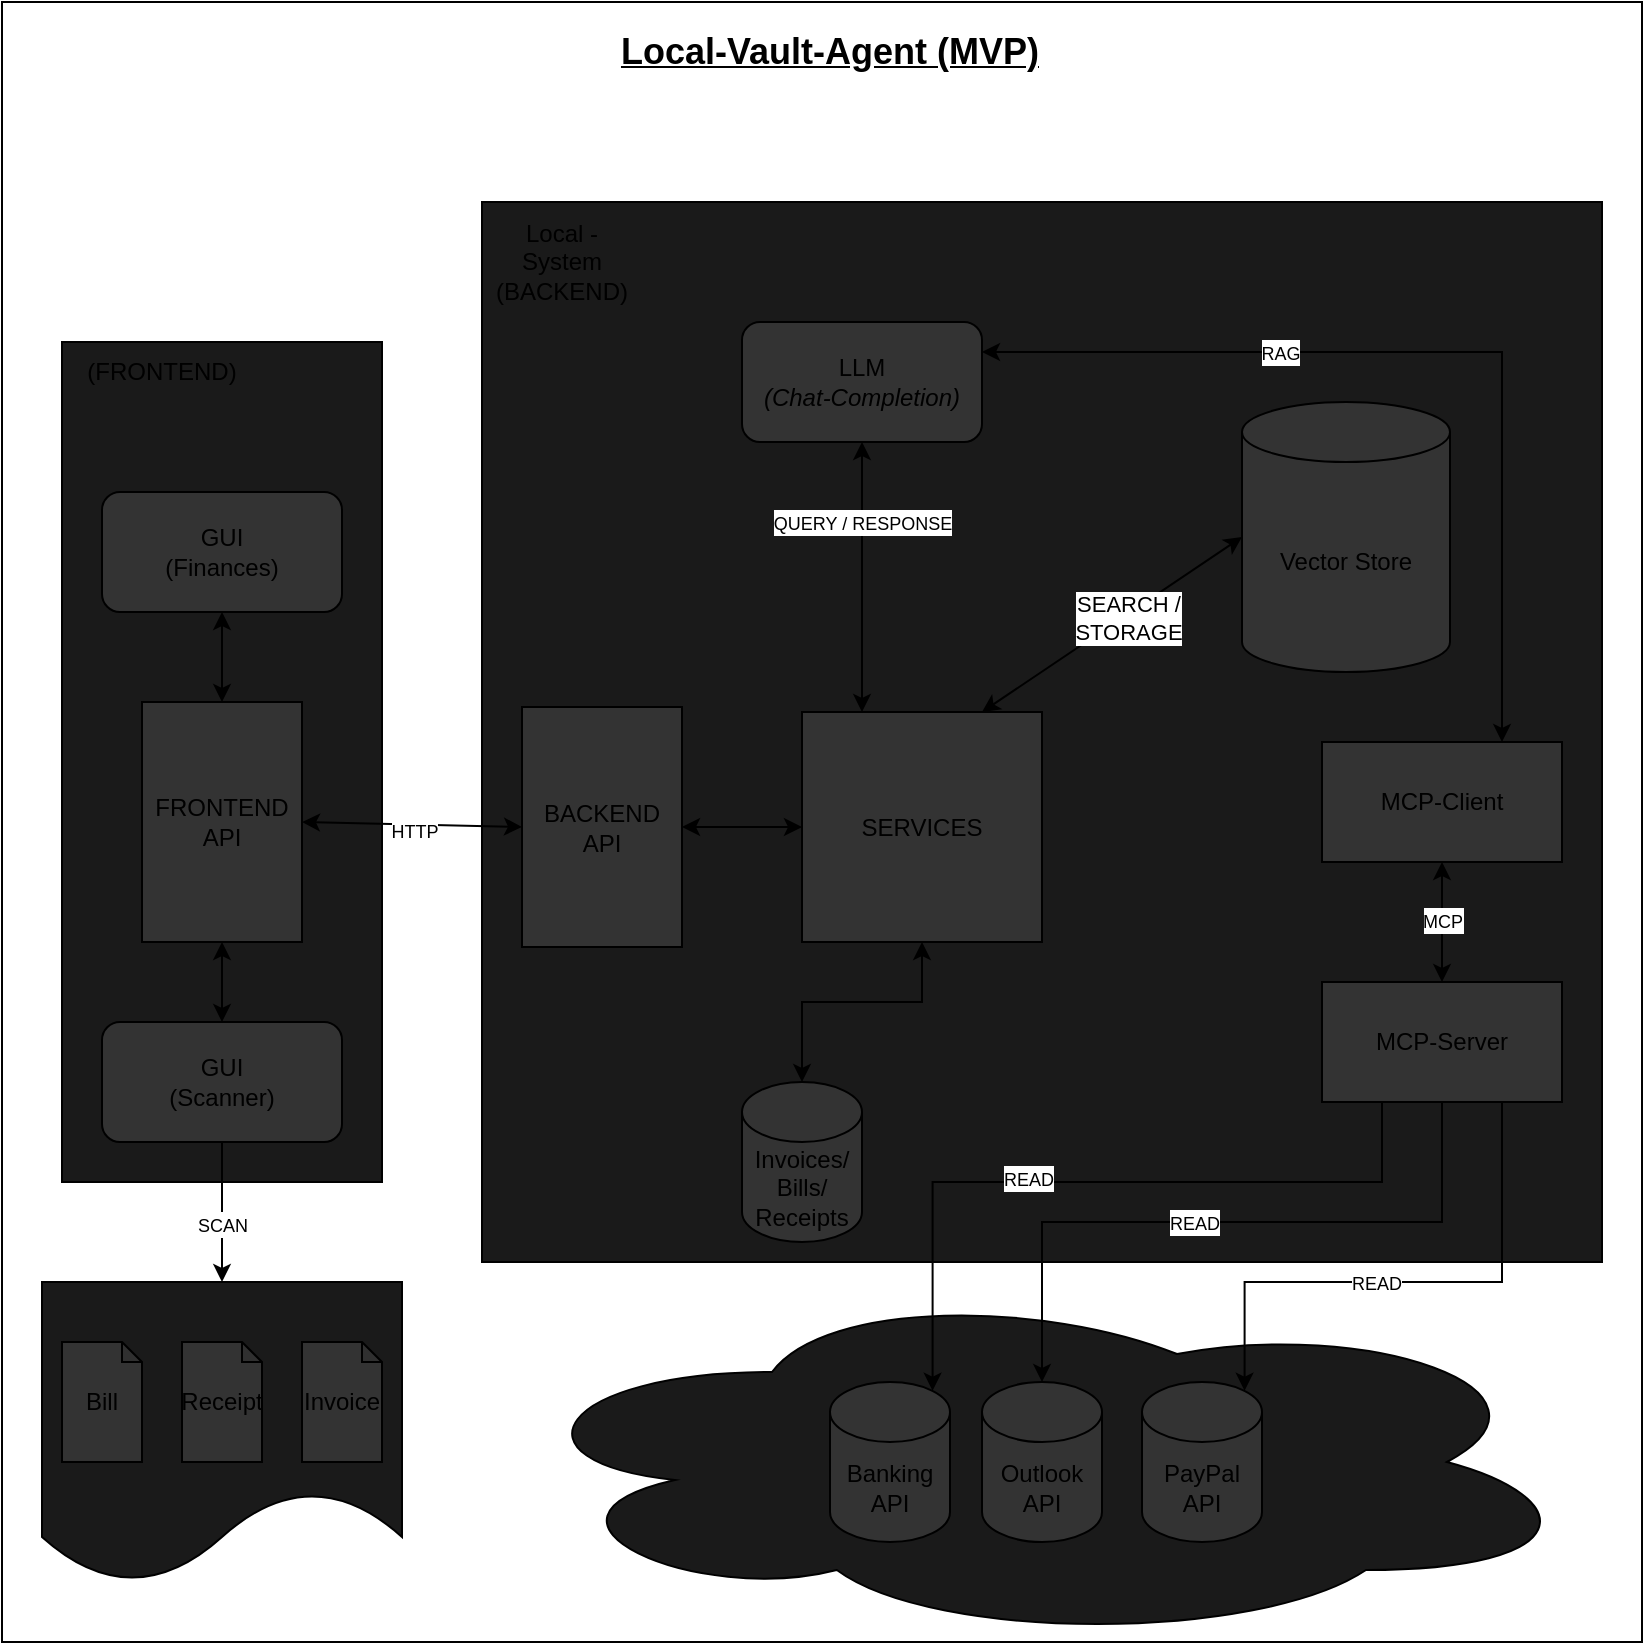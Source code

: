 <mxfile version="27.0.9">
  <diagram name="Seite-1" id="-_wG0j3YZdGXryk_u6eL">
    <mxGraphModel dx="1678" dy="989" grid="1" gridSize="10" guides="1" tooltips="1" connect="1" arrows="1" fold="1" page="1" pageScale="1" pageWidth="827" pageHeight="1169" math="0" shadow="0">
      <root>
        <mxCell id="0" />
        <mxCell id="1" parent="0" />
        <mxCell id="qP_SuoLWKLP2ICNeV3u9-1" value="" style="rounded=0;whiteSpace=wrap;html=1;" vertex="1" parent="1">
          <mxGeometry width="820" height="820" as="geometry" />
        </mxCell>
        <mxCell id="qP_SuoLWKLP2ICNeV3u9-3" value="" style="rounded=0;whiteSpace=wrap;html=1;fillColor=#1A1A1A;" vertex="1" parent="1">
          <mxGeometry x="30" y="170" width="160" height="420" as="geometry" />
        </mxCell>
        <mxCell id="qP_SuoLWKLP2ICNeV3u9-4" value="" style="rounded=0;whiteSpace=wrap;html=1;fillColor=#1A1A1A;" vertex="1" parent="1">
          <mxGeometry x="240" y="100" width="560" height="530" as="geometry" />
        </mxCell>
        <mxCell id="qP_SuoLWKLP2ICNeV3u9-5" value="Local - System&lt;div&gt;(BACKEND)&lt;/div&gt;" style="text;html=1;align=center;verticalAlign=middle;whiteSpace=wrap;rounded=0;" vertex="1" parent="1">
          <mxGeometry x="250" y="100" width="60" height="60" as="geometry" />
        </mxCell>
        <mxCell id="qP_SuoLWKLP2ICNeV3u9-6" value="&lt;font style=&quot;font-size: 18px;&quot;&gt;&lt;b&gt;&lt;u&gt;Local-Vault-Agent (MVP)&lt;/u&gt;&lt;/b&gt;&lt;/font&gt;" style="text;html=1;align=center;verticalAlign=middle;whiteSpace=wrap;rounded=0;" vertex="1" parent="1">
          <mxGeometry x="296" y="10" width="236" height="30" as="geometry" />
        </mxCell>
        <mxCell id="qP_SuoLWKLP2ICNeV3u9-7" value="(FRONTEND)" style="text;html=1;align=center;verticalAlign=middle;whiteSpace=wrap;rounded=0;" vertex="1" parent="1">
          <mxGeometry x="30" y="170" width="100" height="30" as="geometry" />
        </mxCell>
        <mxCell id="qP_SuoLWKLP2ICNeV3u9-8" value="BACKEND&lt;div&gt;API&lt;/div&gt;" style="rounded=0;whiteSpace=wrap;html=1;fillColor=#333333;" vertex="1" parent="1">
          <mxGeometry x="260" y="352.5" width="80" height="120" as="geometry" />
        </mxCell>
        <mxCell id="qP_SuoLWKLP2ICNeV3u9-10" value="GUI&lt;div&gt;(Finances)&lt;/div&gt;" style="rounded=1;whiteSpace=wrap;html=1;fillColor=#333333;" vertex="1" parent="1">
          <mxGeometry x="50" y="245" width="120" height="60" as="geometry" />
        </mxCell>
        <mxCell id="qP_SuoLWKLP2ICNeV3u9-12" value="FRONTEND&lt;div&gt;API&lt;/div&gt;" style="rounded=0;whiteSpace=wrap;html=1;fillColor=#333333;" vertex="1" parent="1">
          <mxGeometry x="70" y="350" width="80" height="120" as="geometry" />
        </mxCell>
        <mxCell id="qP_SuoLWKLP2ICNeV3u9-13" value="" style="endArrow=classic;startArrow=classic;html=1;rounded=0;entryX=0.5;entryY=1;entryDx=0;entryDy=0;exitX=0.5;exitY=0;exitDx=0;exitDy=0;" edge="1" parent="1" source="qP_SuoLWKLP2ICNeV3u9-12" target="qP_SuoLWKLP2ICNeV3u9-10">
          <mxGeometry width="50" height="50" relative="1" as="geometry">
            <mxPoint x="370" y="440" as="sourcePoint" />
            <mxPoint x="420" y="390" as="targetPoint" />
          </mxGeometry>
        </mxCell>
        <mxCell id="qP_SuoLWKLP2ICNeV3u9-14" value="" style="endArrow=classic;startArrow=classic;html=1;rounded=0;exitX=1;exitY=0.5;exitDx=0;exitDy=0;entryX=0;entryY=0.5;entryDx=0;entryDy=0;" edge="1" parent="1" source="qP_SuoLWKLP2ICNeV3u9-12" target="qP_SuoLWKLP2ICNeV3u9-8">
          <mxGeometry width="50" height="50" relative="1" as="geometry">
            <mxPoint x="370" y="440" as="sourcePoint" />
            <mxPoint x="420" y="390" as="targetPoint" />
          </mxGeometry>
        </mxCell>
        <mxCell id="qP_SuoLWKLP2ICNeV3u9-15" value="&lt;font style=&quot;font-size: 9px;&quot;&gt;HTTP&lt;/font&gt;" style="edgeLabel;html=1;align=center;verticalAlign=middle;resizable=0;points=[];" vertex="1" connectable="0" parent="qP_SuoLWKLP2ICNeV3u9-14">
          <mxGeometry x="0.01" y="-2" relative="1" as="geometry">
            <mxPoint as="offset" />
          </mxGeometry>
        </mxCell>
        <mxCell id="qP_SuoLWKLP2ICNeV3u9-16" value="" style="ellipse;shape=cloud;whiteSpace=wrap;html=1;fillColor=#1A1A1A;" vertex="1" parent="1">
          <mxGeometry x="250" y="640" width="540" height="180" as="geometry" />
        </mxCell>
        <mxCell id="qP_SuoLWKLP2ICNeV3u9-17" value="PayPal&lt;div&gt;API&lt;/div&gt;" style="shape=cylinder3;whiteSpace=wrap;html=1;boundedLbl=1;backgroundOutline=1;size=15;fillColor=#333333;" vertex="1" parent="1">
          <mxGeometry x="570" y="690" width="60" height="80" as="geometry" />
        </mxCell>
        <mxCell id="qP_SuoLWKLP2ICNeV3u9-18" value="Banking&lt;div&gt;API&lt;/div&gt;" style="shape=cylinder3;whiteSpace=wrap;html=1;boundedLbl=1;backgroundOutline=1;size=15;fillColor=#333333;" vertex="1" parent="1">
          <mxGeometry x="414" y="690" width="60" height="80" as="geometry" />
        </mxCell>
        <mxCell id="qP_SuoLWKLP2ICNeV3u9-19" value="MCP-Server" style="rounded=0;whiteSpace=wrap;html=1;fillColor=#333333;" vertex="1" parent="1">
          <mxGeometry x="660" y="490" width="120" height="60" as="geometry" />
        </mxCell>
        <mxCell id="qP_SuoLWKLP2ICNeV3u9-20" style="edgeStyle=orthogonalEdgeStyle;rounded=0;orthogonalLoop=1;jettySize=auto;html=1;entryX=0.855;entryY=0;entryDx=0;entryDy=4.35;entryPerimeter=0;exitX=0.75;exitY=1;exitDx=0;exitDy=0;" edge="1" parent="1" source="qP_SuoLWKLP2ICNeV3u9-19" target="qP_SuoLWKLP2ICNeV3u9-17">
          <mxGeometry relative="1" as="geometry">
            <mxPoint x="720" y="470.0" as="sourcePoint" />
            <mxPoint x="621.3" y="734.35" as="targetPoint" />
            <Array as="points">
              <mxPoint x="750" y="640" />
              <mxPoint x="621" y="640" />
            </Array>
          </mxGeometry>
        </mxCell>
        <mxCell id="qP_SuoLWKLP2ICNeV3u9-22" value="&lt;font style=&quot;font-size: 9px;&quot;&gt;READ&lt;/font&gt;" style="edgeLabel;html=1;align=center;verticalAlign=middle;resizable=0;points=[];" vertex="1" connectable="0" parent="qP_SuoLWKLP2ICNeV3u9-20">
          <mxGeometry x="0.357" relative="1" as="geometry">
            <mxPoint x="32" as="offset" />
          </mxGeometry>
        </mxCell>
        <mxCell id="qP_SuoLWKLP2ICNeV3u9-21" style="edgeStyle=orthogonalEdgeStyle;rounded=0;orthogonalLoop=1;jettySize=auto;html=1;exitX=0.25;exitY=1;exitDx=0;exitDy=0;entryX=0.855;entryY=0;entryDx=0;entryDy=4.35;entryPerimeter=0;" edge="1" parent="1" source="qP_SuoLWKLP2ICNeV3u9-19" target="qP_SuoLWKLP2ICNeV3u9-18">
          <mxGeometry relative="1" as="geometry">
            <Array as="points">
              <mxPoint x="690" y="590" />
              <mxPoint x="465" y="590" />
            </Array>
          </mxGeometry>
        </mxCell>
        <mxCell id="qP_SuoLWKLP2ICNeV3u9-23" value="&lt;font style=&quot;font-size: 9px;&quot;&gt;READ&lt;/font&gt;" style="edgeLabel;html=1;align=center;verticalAlign=middle;resizable=0;points=[];" vertex="1" connectable="0" parent="qP_SuoLWKLP2ICNeV3u9-21">
          <mxGeometry x="0.175" y="-2" relative="1" as="geometry">
            <mxPoint as="offset" />
          </mxGeometry>
        </mxCell>
        <mxCell id="qP_SuoLWKLP2ICNeV3u9-24" value="MCP-Client" style="rounded=0;whiteSpace=wrap;html=1;fillColor=#333333;" vertex="1" parent="1">
          <mxGeometry x="660" y="370" width="120" height="60" as="geometry" />
        </mxCell>
        <mxCell id="qP_SuoLWKLP2ICNeV3u9-26" value="Vector Store" style="shape=cylinder3;whiteSpace=wrap;html=1;boundedLbl=1;backgroundOutline=1;size=15;fillColor=#333333;" vertex="1" parent="1">
          <mxGeometry x="620" y="200" width="104" height="135" as="geometry" />
        </mxCell>
        <mxCell id="qP_SuoLWKLP2ICNeV3u9-27" value="LLM&lt;div&gt;&lt;i&gt;(Chat-Completion)&lt;/i&gt;&lt;/div&gt;" style="rounded=1;whiteSpace=wrap;html=1;fillColor=#333333;" vertex="1" parent="1">
          <mxGeometry x="370" y="160" width="120" height="60" as="geometry" />
        </mxCell>
        <mxCell id="qP_SuoLWKLP2ICNeV3u9-28" value="" style="endArrow=classic;startArrow=classic;html=1;rounded=0;entryX=0.5;entryY=1;entryDx=0;entryDy=0;exitX=0.5;exitY=0;exitDx=0;exitDy=0;" edge="1" parent="1" source="qP_SuoLWKLP2ICNeV3u9-19" target="qP_SuoLWKLP2ICNeV3u9-24">
          <mxGeometry width="50" height="50" relative="1" as="geometry">
            <mxPoint x="370" y="440" as="sourcePoint" />
            <mxPoint x="420" y="390" as="targetPoint" />
          </mxGeometry>
        </mxCell>
        <mxCell id="qP_SuoLWKLP2ICNeV3u9-29" value="&lt;font style=&quot;font-size: 9px;&quot;&gt;MCP&lt;/font&gt;" style="edgeLabel;html=1;align=center;verticalAlign=middle;resizable=0;points=[];" vertex="1" connectable="0" parent="qP_SuoLWKLP2ICNeV3u9-28">
          <mxGeometry x="0.047" relative="1" as="geometry">
            <mxPoint as="offset" />
          </mxGeometry>
        </mxCell>
        <mxCell id="qP_SuoLWKLP2ICNeV3u9-36" value="" style="endArrow=classic;startArrow=classic;html=1;rounded=0;entryX=1;entryY=0.25;entryDx=0;entryDy=0;exitX=0.75;exitY=0;exitDx=0;exitDy=0;" edge="1" parent="1" source="qP_SuoLWKLP2ICNeV3u9-24" target="qP_SuoLWKLP2ICNeV3u9-27">
          <mxGeometry width="50" height="50" relative="1" as="geometry">
            <mxPoint x="470" y="470" as="sourcePoint" />
            <mxPoint x="520" y="420" as="targetPoint" />
            <Array as="points">
              <mxPoint x="750" y="175" />
            </Array>
          </mxGeometry>
        </mxCell>
        <mxCell id="qP_SuoLWKLP2ICNeV3u9-73" value="&lt;font style=&quot;font-size: 9px;&quot;&gt;RAG&lt;/font&gt;" style="edgeLabel;html=1;align=center;verticalAlign=middle;resizable=0;points=[];" vertex="1" connectable="0" parent="qP_SuoLWKLP2ICNeV3u9-36">
          <mxGeometry x="0.352" relative="1" as="geometry">
            <mxPoint x="1" as="offset" />
          </mxGeometry>
        </mxCell>
        <mxCell id="qP_SuoLWKLP2ICNeV3u9-39" value="Invoices/&lt;div&gt;Bills/&lt;/div&gt;&lt;div&gt;Receipts&lt;/div&gt;" style="shape=cylinder3;whiteSpace=wrap;html=1;boundedLbl=1;backgroundOutline=1;size=15;fillColor=#333333;" vertex="1" parent="1">
          <mxGeometry x="370" y="540" width="60" height="80" as="geometry" />
        </mxCell>
        <mxCell id="qP_SuoLWKLP2ICNeV3u9-42" value="Outlook&lt;div&gt;API&lt;/div&gt;" style="shape=cylinder3;whiteSpace=wrap;html=1;boundedLbl=1;backgroundOutline=1;size=15;fillColor=#333333;" vertex="1" parent="1">
          <mxGeometry x="490" y="690" width="60" height="80" as="geometry" />
        </mxCell>
        <mxCell id="qP_SuoLWKLP2ICNeV3u9-43" style="edgeStyle=orthogonalEdgeStyle;rounded=0;orthogonalLoop=1;jettySize=auto;html=1;exitX=0.5;exitY=1;exitDx=0;exitDy=0;entryX=0.5;entryY=0;entryDx=0;entryDy=0;entryPerimeter=0;" edge="1" parent="1" source="qP_SuoLWKLP2ICNeV3u9-19" target="qP_SuoLWKLP2ICNeV3u9-42">
          <mxGeometry relative="1" as="geometry">
            <Array as="points">
              <mxPoint x="720" y="610" />
              <mxPoint x="520" y="610" />
            </Array>
          </mxGeometry>
        </mxCell>
        <mxCell id="qP_SuoLWKLP2ICNeV3u9-44" value="&lt;font style=&quot;font-size: 9px;&quot;&gt;READ&lt;/font&gt;" style="edgeLabel;html=1;align=center;verticalAlign=middle;resizable=0;points=[];" vertex="1" connectable="0" parent="qP_SuoLWKLP2ICNeV3u9-43">
          <mxGeometry x="0.265" relative="1" as="geometry">
            <mxPoint x="31" as="offset" />
          </mxGeometry>
        </mxCell>
        <mxCell id="qP_SuoLWKLP2ICNeV3u9-54" value="" style="shape=document;whiteSpace=wrap;html=1;boundedLbl=1;fillColor=#1A1A1A;" vertex="1" parent="1">
          <mxGeometry x="20" y="640" width="180" height="150" as="geometry" />
        </mxCell>
        <mxCell id="qP_SuoLWKLP2ICNeV3u9-48" value="Bill" style="shape=note;whiteSpace=wrap;html=1;backgroundOutline=1;darkOpacity=0.05;size=10;fillColor=#333333;" vertex="1" parent="1">
          <mxGeometry x="30" y="670" width="40" height="60" as="geometry" />
        </mxCell>
        <mxCell id="qP_SuoLWKLP2ICNeV3u9-50" value="Receipt" style="shape=note;whiteSpace=wrap;html=1;backgroundOutline=1;darkOpacity=0.05;size=10;fillColor=#333333;" vertex="1" parent="1">
          <mxGeometry x="90" y="670" width="40" height="60" as="geometry" />
        </mxCell>
        <mxCell id="qP_SuoLWKLP2ICNeV3u9-51" value="Invoice" style="shape=note;whiteSpace=wrap;html=1;backgroundOutline=1;darkOpacity=0.05;size=10;fillColor=#333333;" vertex="1" parent="1">
          <mxGeometry x="150" y="670" width="40" height="60" as="geometry" />
        </mxCell>
        <mxCell id="qP_SuoLWKLP2ICNeV3u9-56" style="edgeStyle=orthogonalEdgeStyle;rounded=0;orthogonalLoop=1;jettySize=auto;html=1;exitX=0.5;exitY=1;exitDx=0;exitDy=0;entryX=0.5;entryY=0;entryDx=0;entryDy=0;" edge="1" parent="1" source="qP_SuoLWKLP2ICNeV3u9-52" target="qP_SuoLWKLP2ICNeV3u9-54">
          <mxGeometry relative="1" as="geometry" />
        </mxCell>
        <mxCell id="qP_SuoLWKLP2ICNeV3u9-57" value="&lt;font style=&quot;font-size: 9px;&quot;&gt;SCAN&lt;/font&gt;" style="edgeLabel;html=1;align=center;verticalAlign=middle;resizable=0;points=[];" vertex="1" connectable="0" parent="qP_SuoLWKLP2ICNeV3u9-56">
          <mxGeometry x="0.042" relative="1" as="geometry">
            <mxPoint y="4" as="offset" />
          </mxGeometry>
        </mxCell>
        <mxCell id="qP_SuoLWKLP2ICNeV3u9-52" value="GUI&lt;div&gt;(Scanner)&lt;/div&gt;" style="rounded=1;whiteSpace=wrap;html=1;fillColor=#333333;" vertex="1" parent="1">
          <mxGeometry x="50" y="510" width="120" height="60" as="geometry" />
        </mxCell>
        <mxCell id="qP_SuoLWKLP2ICNeV3u9-53" value="" style="endArrow=classic;startArrow=classic;html=1;rounded=0;entryX=0.5;entryY=1;entryDx=0;entryDy=0;exitX=0.5;exitY=0;exitDx=0;exitDy=0;" edge="1" parent="1" source="qP_SuoLWKLP2ICNeV3u9-52" target="qP_SuoLWKLP2ICNeV3u9-12">
          <mxGeometry width="50" height="50" relative="1" as="geometry">
            <mxPoint x="470" y="470" as="sourcePoint" />
            <mxPoint x="520" y="420" as="targetPoint" />
          </mxGeometry>
        </mxCell>
        <mxCell id="qP_SuoLWKLP2ICNeV3u9-59" value="SERVICES" style="rounded=0;whiteSpace=wrap;html=1;fillColor=#333333;" vertex="1" parent="1">
          <mxGeometry x="400" y="355" width="120" height="115" as="geometry" />
        </mxCell>
        <mxCell id="qP_SuoLWKLP2ICNeV3u9-60" value="" style="endArrow=classic;startArrow=classic;html=1;rounded=0;entryX=0;entryY=0.5;entryDx=0;entryDy=0;exitX=1;exitY=0.5;exitDx=0;exitDy=0;" edge="1" parent="1" source="qP_SuoLWKLP2ICNeV3u9-8" target="qP_SuoLWKLP2ICNeV3u9-59">
          <mxGeometry width="50" height="50" relative="1" as="geometry">
            <mxPoint x="470" y="470" as="sourcePoint" />
            <mxPoint x="520" y="420" as="targetPoint" />
          </mxGeometry>
        </mxCell>
        <mxCell id="qP_SuoLWKLP2ICNeV3u9-63" value="" style="endArrow=classic;startArrow=classic;html=1;rounded=0;entryX=0.5;entryY=1;entryDx=0;entryDy=0;exitX=0.25;exitY=0;exitDx=0;exitDy=0;" edge="1" parent="1" source="qP_SuoLWKLP2ICNeV3u9-59" target="qP_SuoLWKLP2ICNeV3u9-27">
          <mxGeometry width="50" height="50" relative="1" as="geometry">
            <mxPoint x="470" y="470" as="sourcePoint" />
            <mxPoint x="520" y="420" as="targetPoint" />
            <Array as="points" />
          </mxGeometry>
        </mxCell>
        <mxCell id="qP_SuoLWKLP2ICNeV3u9-74" value="&lt;font style=&quot;font-size: 9px;&quot;&gt;QUERY / RESPONSE&lt;/font&gt;" style="edgeLabel;html=1;align=center;verticalAlign=middle;resizable=0;points=[];" vertex="1" connectable="0" parent="qP_SuoLWKLP2ICNeV3u9-63">
          <mxGeometry x="0.0" relative="1" as="geometry">
            <mxPoint y="-28" as="offset" />
          </mxGeometry>
        </mxCell>
        <mxCell id="qP_SuoLWKLP2ICNeV3u9-72" value="" style="endArrow=classic;startArrow=classic;html=1;rounded=0;exitX=0.5;exitY=0;exitDx=0;exitDy=0;exitPerimeter=0;entryX=0.5;entryY=1;entryDx=0;entryDy=0;" edge="1" parent="1" source="qP_SuoLWKLP2ICNeV3u9-39" target="qP_SuoLWKLP2ICNeV3u9-59">
          <mxGeometry width="50" height="50" relative="1" as="geometry">
            <mxPoint x="470" y="470" as="sourcePoint" />
            <mxPoint x="520" y="420" as="targetPoint" />
            <Array as="points">
              <mxPoint x="400" y="500" />
              <mxPoint x="460" y="500" />
            </Array>
          </mxGeometry>
        </mxCell>
        <mxCell id="qP_SuoLWKLP2ICNeV3u9-86" value="" style="endArrow=classic;startArrow=classic;html=1;rounded=0;entryX=0;entryY=0.5;entryDx=0;entryDy=0;entryPerimeter=0;exitX=0.75;exitY=0;exitDx=0;exitDy=0;" edge="1" parent="1" source="qP_SuoLWKLP2ICNeV3u9-59" target="qP_SuoLWKLP2ICNeV3u9-26">
          <mxGeometry width="50" height="50" relative="1" as="geometry">
            <mxPoint x="470" y="470" as="sourcePoint" />
            <mxPoint x="520" y="420" as="targetPoint" />
          </mxGeometry>
        </mxCell>
        <mxCell id="qP_SuoLWKLP2ICNeV3u9-87" value="SEARCH /&lt;div&gt;STORAGE&lt;/div&gt;" style="edgeLabel;html=1;align=center;verticalAlign=middle;resizable=0;points=[];" vertex="1" connectable="0" parent="qP_SuoLWKLP2ICNeV3u9-86">
          <mxGeometry x="0.101" y="-1" relative="1" as="geometry">
            <mxPoint as="offset" />
          </mxGeometry>
        </mxCell>
      </root>
    </mxGraphModel>
  </diagram>
</mxfile>
